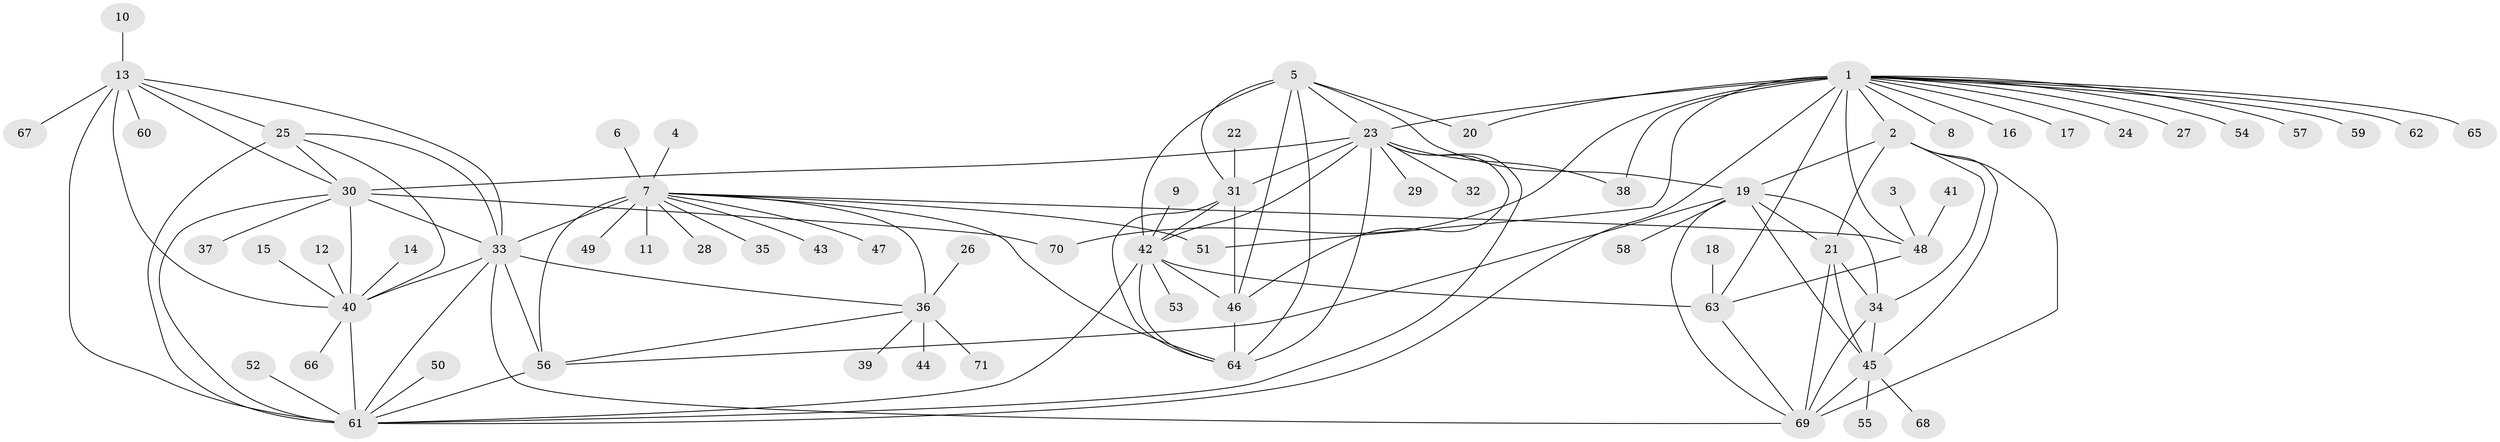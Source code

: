 // original degree distribution, {15: 0.0070921985815602835, 9: 0.03546099290780142, 10: 0.02127659574468085, 8: 0.09219858156028368, 11: 0.02127659574468085, 7: 0.03546099290780142, 13: 0.02127659574468085, 12: 0.014184397163120567, 3: 0.014184397163120567, 1: 0.5602836879432624, 2: 0.1702127659574468, 4: 0.0070921985815602835}
// Generated by graph-tools (version 1.1) at 2025/50/03/09/25 03:50:35]
// undirected, 71 vertices, 119 edges
graph export_dot {
graph [start="1"]
  node [color=gray90,style=filled];
  1;
  2;
  3;
  4;
  5;
  6;
  7;
  8;
  9;
  10;
  11;
  12;
  13;
  14;
  15;
  16;
  17;
  18;
  19;
  20;
  21;
  22;
  23;
  24;
  25;
  26;
  27;
  28;
  29;
  30;
  31;
  32;
  33;
  34;
  35;
  36;
  37;
  38;
  39;
  40;
  41;
  42;
  43;
  44;
  45;
  46;
  47;
  48;
  49;
  50;
  51;
  52;
  53;
  54;
  55;
  56;
  57;
  58;
  59;
  60;
  61;
  62;
  63;
  64;
  65;
  66;
  67;
  68;
  69;
  70;
  71;
  1 -- 2 [weight=1.0];
  1 -- 8 [weight=1.0];
  1 -- 16 [weight=1.0];
  1 -- 17 [weight=1.0];
  1 -- 20 [weight=1.0];
  1 -- 23 [weight=1.0];
  1 -- 24 [weight=1.0];
  1 -- 27 [weight=1.0];
  1 -- 38 [weight=1.0];
  1 -- 48 [weight=8.0];
  1 -- 51 [weight=1.0];
  1 -- 54 [weight=1.0];
  1 -- 57 [weight=1.0];
  1 -- 59 [weight=1.0];
  1 -- 61 [weight=1.0];
  1 -- 62 [weight=1.0];
  1 -- 63 [weight=4.0];
  1 -- 65 [weight=1.0];
  1 -- 70 [weight=1.0];
  2 -- 19 [weight=1.0];
  2 -- 21 [weight=1.0];
  2 -- 34 [weight=1.0];
  2 -- 45 [weight=2.0];
  2 -- 69 [weight=1.0];
  3 -- 48 [weight=1.0];
  4 -- 7 [weight=1.0];
  5 -- 19 [weight=1.0];
  5 -- 20 [weight=1.0];
  5 -- 23 [weight=2.0];
  5 -- 31 [weight=2.0];
  5 -- 42 [weight=2.0];
  5 -- 46 [weight=2.0];
  5 -- 64 [weight=2.0];
  6 -- 7 [weight=1.0];
  7 -- 11 [weight=1.0];
  7 -- 28 [weight=1.0];
  7 -- 33 [weight=3.0];
  7 -- 35 [weight=1.0];
  7 -- 36 [weight=3.0];
  7 -- 43 [weight=1.0];
  7 -- 47 [weight=1.0];
  7 -- 48 [weight=1.0];
  7 -- 49 [weight=1.0];
  7 -- 51 [weight=1.0];
  7 -- 56 [weight=6.0];
  7 -- 64 [weight=1.0];
  9 -- 42 [weight=1.0];
  10 -- 13 [weight=1.0];
  12 -- 40 [weight=1.0];
  13 -- 25 [weight=1.0];
  13 -- 30 [weight=1.0];
  13 -- 33 [weight=1.0];
  13 -- 40 [weight=1.0];
  13 -- 60 [weight=1.0];
  13 -- 61 [weight=2.0];
  13 -- 67 [weight=1.0];
  14 -- 40 [weight=1.0];
  15 -- 40 [weight=1.0];
  18 -- 63 [weight=1.0];
  19 -- 21 [weight=1.0];
  19 -- 34 [weight=1.0];
  19 -- 45 [weight=2.0];
  19 -- 56 [weight=1.0];
  19 -- 58 [weight=1.0];
  19 -- 69 [weight=1.0];
  21 -- 34 [weight=1.0];
  21 -- 45 [weight=2.0];
  21 -- 69 [weight=1.0];
  22 -- 31 [weight=1.0];
  23 -- 29 [weight=1.0];
  23 -- 30 [weight=2.0];
  23 -- 31 [weight=1.0];
  23 -- 32 [weight=1.0];
  23 -- 38 [weight=1.0];
  23 -- 42 [weight=1.0];
  23 -- 46 [weight=1.0];
  23 -- 61 [weight=1.0];
  23 -- 64 [weight=1.0];
  25 -- 30 [weight=1.0];
  25 -- 33 [weight=1.0];
  25 -- 40 [weight=1.0];
  25 -- 61 [weight=2.0];
  26 -- 36 [weight=1.0];
  30 -- 33 [weight=1.0];
  30 -- 37 [weight=1.0];
  30 -- 40 [weight=1.0];
  30 -- 61 [weight=2.0];
  30 -- 70 [weight=1.0];
  31 -- 42 [weight=1.0];
  31 -- 46 [weight=1.0];
  31 -- 64 [weight=1.0];
  33 -- 36 [weight=1.0];
  33 -- 40 [weight=1.0];
  33 -- 56 [weight=2.0];
  33 -- 61 [weight=2.0];
  33 -- 69 [weight=1.0];
  34 -- 45 [weight=2.0];
  34 -- 69 [weight=1.0];
  36 -- 39 [weight=1.0];
  36 -- 44 [weight=1.0];
  36 -- 56 [weight=2.0];
  36 -- 71 [weight=1.0];
  40 -- 61 [weight=2.0];
  40 -- 66 [weight=1.0];
  41 -- 48 [weight=1.0];
  42 -- 46 [weight=1.0];
  42 -- 53 [weight=1.0];
  42 -- 61 [weight=1.0];
  42 -- 63 [weight=1.0];
  42 -- 64 [weight=1.0];
  45 -- 55 [weight=1.0];
  45 -- 68 [weight=1.0];
  45 -- 69 [weight=2.0];
  46 -- 64 [weight=1.0];
  48 -- 63 [weight=2.0];
  50 -- 61 [weight=1.0];
  52 -- 61 [weight=1.0];
  56 -- 61 [weight=1.0];
  63 -- 69 [weight=1.0];
}
